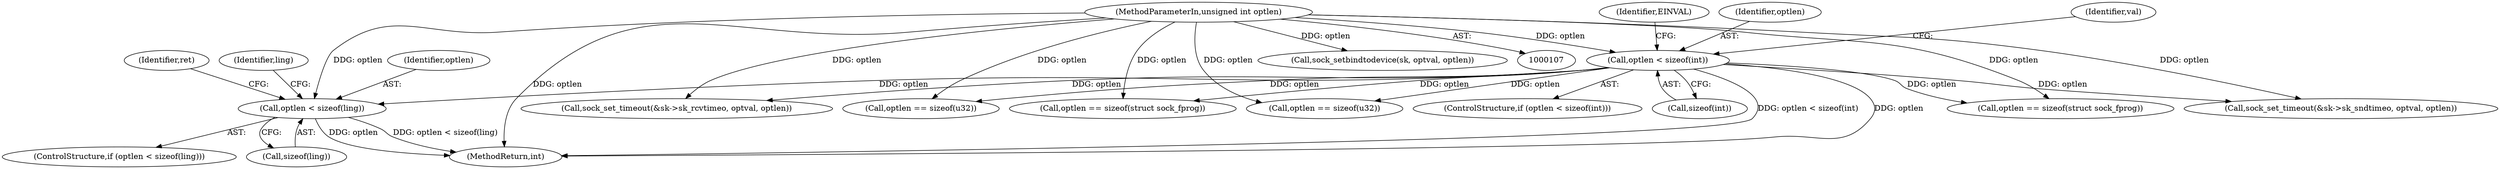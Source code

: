 digraph "0_linux_b98b0bc8c431e3ceb4b26b0dfc8db509518fb290@API" {
"1000356" [label="(Call,optlen < sizeof(ling))"];
"1000137" [label="(Call,optlen < sizeof(int))"];
"1000112" [label="(MethodParameterIn,unsigned int optlen)"];
"1000369" [label="(Identifier,ling)"];
"1000138" [label="(Identifier,optlen)"];
"1000688" [label="(Call,optlen == sizeof(u32))"];
"1000136" [label="(ControlStructure,if (optlen < sizeof(int)))"];
"1000627" [label="(Call,optlen == sizeof(u32))"];
"1000571" [label="(Call,sock_set_timeout(&sk->sk_rcvtimeo, optval, optlen))"];
"1000596" [label="(Call,optlen == sizeof(struct sock_fprog))"];
"1000355" [label="(ControlStructure,if (optlen < sizeof(ling)))"];
"1000357" [label="(Identifier,optlen)"];
"1000356" [label="(Call,optlen < sizeof(ling))"];
"1000657" [label="(Call,optlen == sizeof(struct sock_fprog))"];
"1000112" [label="(MethodParameterIn,unsigned int optlen)"];
"1000582" [label="(Call,sock_set_timeout(&sk->sk_sndtimeo, optval, optlen))"];
"1000132" [label="(Call,sock_setbindtodevice(sk, optval, optlen))"];
"1000139" [label="(Call,sizeof(int))"];
"1000137" [label="(Call,optlen < sizeof(int))"];
"1000146" [label="(Identifier,val)"];
"1000890" [label="(MethodReturn,int)"];
"1000143" [label="(Identifier,EINVAL)"];
"1000362" [label="(Identifier,ret)"];
"1000358" [label="(Call,sizeof(ling))"];
"1000356" -> "1000355"  [label="AST: "];
"1000356" -> "1000358"  [label="CFG: "];
"1000357" -> "1000356"  [label="AST: "];
"1000358" -> "1000356"  [label="AST: "];
"1000362" -> "1000356"  [label="CFG: "];
"1000369" -> "1000356"  [label="CFG: "];
"1000356" -> "1000890"  [label="DDG: optlen < sizeof(ling)"];
"1000356" -> "1000890"  [label="DDG: optlen"];
"1000137" -> "1000356"  [label="DDG: optlen"];
"1000112" -> "1000356"  [label="DDG: optlen"];
"1000137" -> "1000136"  [label="AST: "];
"1000137" -> "1000139"  [label="CFG: "];
"1000138" -> "1000137"  [label="AST: "];
"1000139" -> "1000137"  [label="AST: "];
"1000143" -> "1000137"  [label="CFG: "];
"1000146" -> "1000137"  [label="CFG: "];
"1000137" -> "1000890"  [label="DDG: optlen"];
"1000137" -> "1000890"  [label="DDG: optlen < sizeof(int)"];
"1000112" -> "1000137"  [label="DDG: optlen"];
"1000137" -> "1000571"  [label="DDG: optlen"];
"1000137" -> "1000582"  [label="DDG: optlen"];
"1000137" -> "1000596"  [label="DDG: optlen"];
"1000137" -> "1000627"  [label="DDG: optlen"];
"1000137" -> "1000657"  [label="DDG: optlen"];
"1000137" -> "1000688"  [label="DDG: optlen"];
"1000112" -> "1000107"  [label="AST: "];
"1000112" -> "1000890"  [label="DDG: optlen"];
"1000112" -> "1000132"  [label="DDG: optlen"];
"1000112" -> "1000571"  [label="DDG: optlen"];
"1000112" -> "1000582"  [label="DDG: optlen"];
"1000112" -> "1000596"  [label="DDG: optlen"];
"1000112" -> "1000627"  [label="DDG: optlen"];
"1000112" -> "1000657"  [label="DDG: optlen"];
"1000112" -> "1000688"  [label="DDG: optlen"];
}
